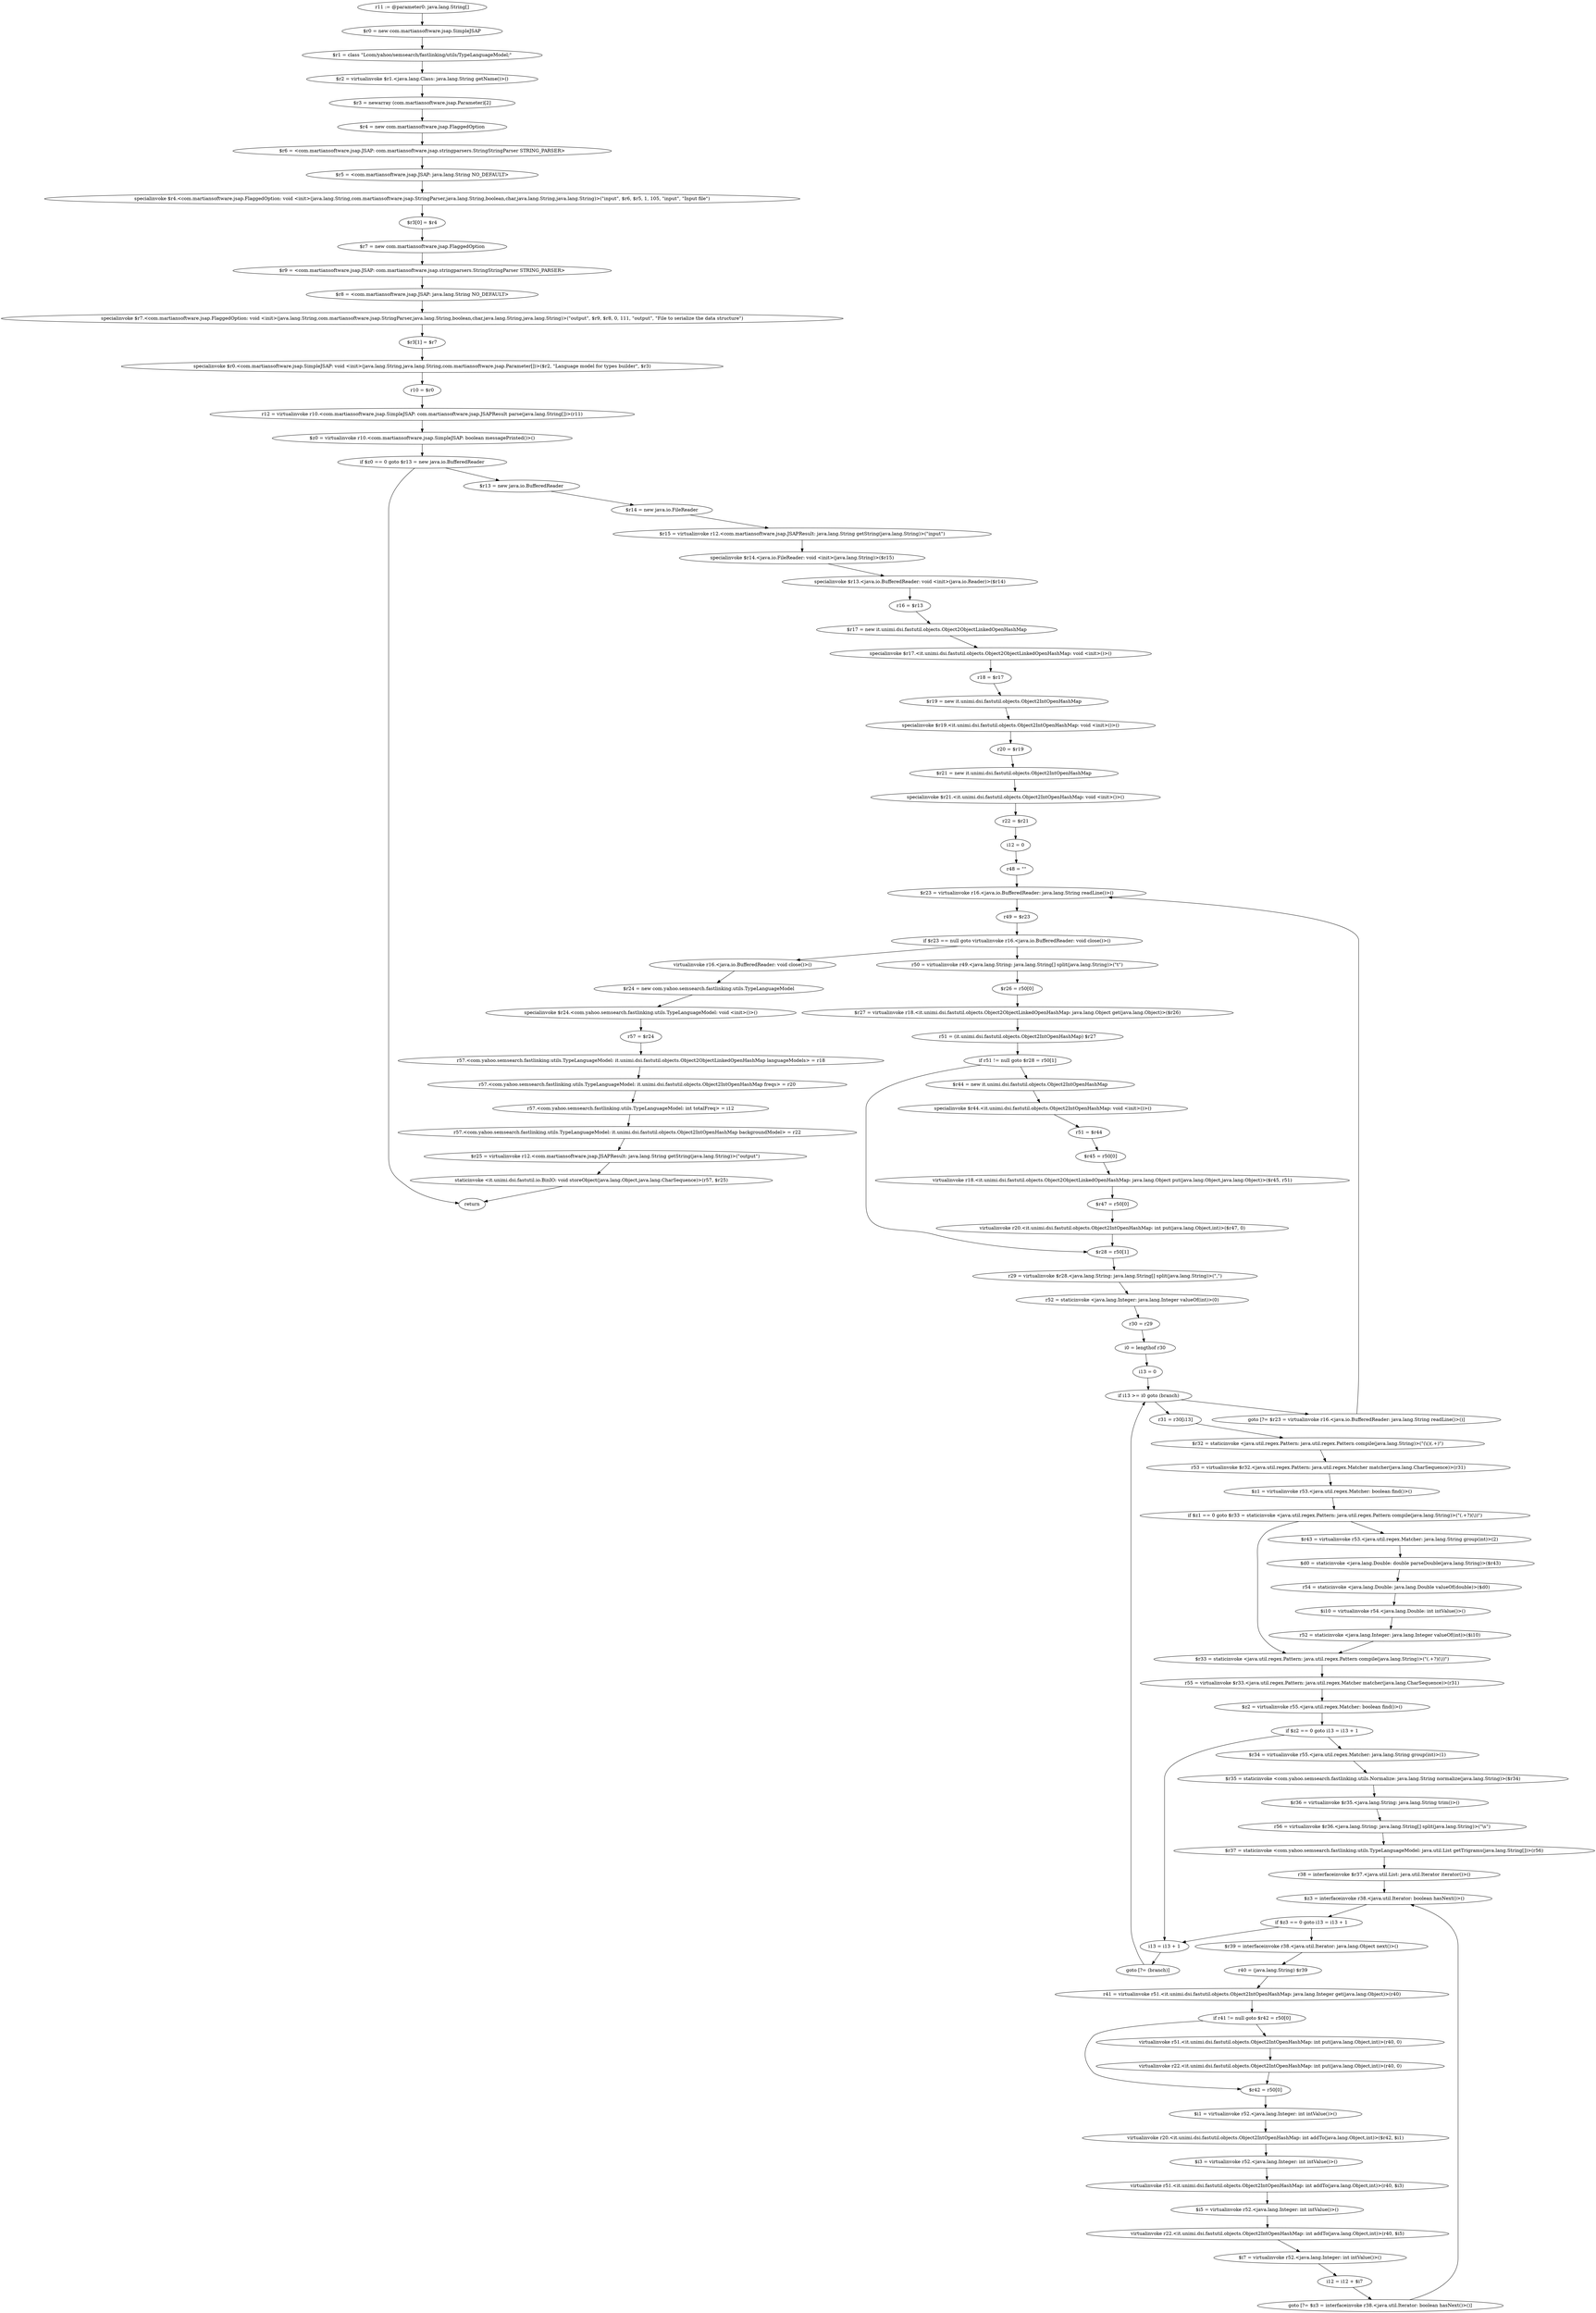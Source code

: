 digraph "unitGraph" {
    "r11 := @parameter0: java.lang.String[]"
    "$r0 = new com.martiansoftware.jsap.SimpleJSAP"
    "$r1 = class \"Lcom/yahoo/semsearch/fastlinking/utils/TypeLanguageModel;\""
    "$r2 = virtualinvoke $r1.<java.lang.Class: java.lang.String getName()>()"
    "$r3 = newarray (com.martiansoftware.jsap.Parameter)[2]"
    "$r4 = new com.martiansoftware.jsap.FlaggedOption"
    "$r6 = <com.martiansoftware.jsap.JSAP: com.martiansoftware.jsap.stringparsers.StringStringParser STRING_PARSER>"
    "$r5 = <com.martiansoftware.jsap.JSAP: java.lang.String NO_DEFAULT>"
    "specialinvoke $r4.<com.martiansoftware.jsap.FlaggedOption: void <init>(java.lang.String,com.martiansoftware.jsap.StringParser,java.lang.String,boolean,char,java.lang.String,java.lang.String)>(\"input\", $r6, $r5, 1, 105, \"input\", \"Input file\")"
    "$r3[0] = $r4"
    "$r7 = new com.martiansoftware.jsap.FlaggedOption"
    "$r9 = <com.martiansoftware.jsap.JSAP: com.martiansoftware.jsap.stringparsers.StringStringParser STRING_PARSER>"
    "$r8 = <com.martiansoftware.jsap.JSAP: java.lang.String NO_DEFAULT>"
    "specialinvoke $r7.<com.martiansoftware.jsap.FlaggedOption: void <init>(java.lang.String,com.martiansoftware.jsap.StringParser,java.lang.String,boolean,char,java.lang.String,java.lang.String)>(\"output\", $r9, $r8, 0, 111, \"output\", \"File to serialize the data structure\")"
    "$r3[1] = $r7"
    "specialinvoke $r0.<com.martiansoftware.jsap.SimpleJSAP: void <init>(java.lang.String,java.lang.String,com.martiansoftware.jsap.Parameter[])>($r2, \"Language model for types builder\", $r3)"
    "r10 = $r0"
    "r12 = virtualinvoke r10.<com.martiansoftware.jsap.SimpleJSAP: com.martiansoftware.jsap.JSAPResult parse(java.lang.String[])>(r11)"
    "$z0 = virtualinvoke r10.<com.martiansoftware.jsap.SimpleJSAP: boolean messagePrinted()>()"
    "if $z0 == 0 goto $r13 = new java.io.BufferedReader"
    "return"
    "$r13 = new java.io.BufferedReader"
    "$r14 = new java.io.FileReader"
    "$r15 = virtualinvoke r12.<com.martiansoftware.jsap.JSAPResult: java.lang.String getString(java.lang.String)>(\"input\")"
    "specialinvoke $r14.<java.io.FileReader: void <init>(java.lang.String)>($r15)"
    "specialinvoke $r13.<java.io.BufferedReader: void <init>(java.io.Reader)>($r14)"
    "r16 = $r13"
    "$r17 = new it.unimi.dsi.fastutil.objects.Object2ObjectLinkedOpenHashMap"
    "specialinvoke $r17.<it.unimi.dsi.fastutil.objects.Object2ObjectLinkedOpenHashMap: void <init>()>()"
    "r18 = $r17"
    "$r19 = new it.unimi.dsi.fastutil.objects.Object2IntOpenHashMap"
    "specialinvoke $r19.<it.unimi.dsi.fastutil.objects.Object2IntOpenHashMap: void <init>()>()"
    "r20 = $r19"
    "$r21 = new it.unimi.dsi.fastutil.objects.Object2IntOpenHashMap"
    "specialinvoke $r21.<it.unimi.dsi.fastutil.objects.Object2IntOpenHashMap: void <init>()>()"
    "r22 = $r21"
    "i12 = 0"
    "r48 = \"\""
    "$r23 = virtualinvoke r16.<java.io.BufferedReader: java.lang.String readLine()>()"
    "r49 = $r23"
    "if $r23 == null goto virtualinvoke r16.<java.io.BufferedReader: void close()>()"
    "r50 = virtualinvoke r49.<java.lang.String: java.lang.String[] split(java.lang.String)>(\"\t\")"
    "$r26 = r50[0]"
    "$r27 = virtualinvoke r18.<it.unimi.dsi.fastutil.objects.Object2ObjectLinkedOpenHashMap: java.lang.Object get(java.lang.Object)>($r26)"
    "r51 = (it.unimi.dsi.fastutil.objects.Object2IntOpenHashMap) $r27"
    "if r51 != null goto $r28 = r50[1]"
    "$r44 = new it.unimi.dsi.fastutil.objects.Object2IntOpenHashMap"
    "specialinvoke $r44.<it.unimi.dsi.fastutil.objects.Object2IntOpenHashMap: void <init>()>()"
    "r51 = $r44"
    "$r45 = r50[0]"
    "virtualinvoke r18.<it.unimi.dsi.fastutil.objects.Object2ObjectLinkedOpenHashMap: java.lang.Object put(java.lang.Object,java.lang.Object)>($r45, r51)"
    "$r47 = r50[0]"
    "virtualinvoke r20.<it.unimi.dsi.fastutil.objects.Object2IntOpenHashMap: int put(java.lang.Object,int)>($r47, 0)"
    "$r28 = r50[1]"
    "r29 = virtualinvoke $r28.<java.lang.String: java.lang.String[] split(java.lang.String)>(\",\")"
    "r52 = staticinvoke <java.lang.Integer: java.lang.Integer valueOf(int)>(0)"
    "r30 = r29"
    "i0 = lengthof r30"
    "i13 = 0"
    "if i13 >= i0 goto (branch)"
    "r31 = r30[i13]"
    "$r32 = staticinvoke <java.util.regex.Pattern: java.util.regex.Pattern compile(java.lang.String)>(\"(\\()(.+)\")"
    "r53 = virtualinvoke $r32.<java.util.regex.Pattern: java.util.regex.Matcher matcher(java.lang.CharSequence)>(r31)"
    "$z1 = virtualinvoke r53.<java.util.regex.Matcher: boolean find()>()"
    "if $z1 == 0 goto $r33 = staticinvoke <java.util.regex.Pattern: java.util.regex.Pattern compile(java.lang.String)>(\"(.+?)(\\))\")"
    "$r43 = virtualinvoke r53.<java.util.regex.Matcher: java.lang.String group(int)>(2)"
    "$d0 = staticinvoke <java.lang.Double: double parseDouble(java.lang.String)>($r43)"
    "r54 = staticinvoke <java.lang.Double: java.lang.Double valueOf(double)>($d0)"
    "$i10 = virtualinvoke r54.<java.lang.Double: int intValue()>()"
    "r52 = staticinvoke <java.lang.Integer: java.lang.Integer valueOf(int)>($i10)"
    "$r33 = staticinvoke <java.util.regex.Pattern: java.util.regex.Pattern compile(java.lang.String)>(\"(.+?)(\\))\")"
    "r55 = virtualinvoke $r33.<java.util.regex.Pattern: java.util.regex.Matcher matcher(java.lang.CharSequence)>(r31)"
    "$z2 = virtualinvoke r55.<java.util.regex.Matcher: boolean find()>()"
    "if $z2 == 0 goto i13 = i13 + 1"
    "$r34 = virtualinvoke r55.<java.util.regex.Matcher: java.lang.String group(int)>(1)"
    "$r35 = staticinvoke <com.yahoo.semsearch.fastlinking.utils.Normalize: java.lang.String normalize(java.lang.String)>($r34)"
    "$r36 = virtualinvoke $r35.<java.lang.String: java.lang.String trim()>()"
    "r56 = virtualinvoke $r36.<java.lang.String: java.lang.String[] split(java.lang.String)>(\"\\s\")"
    "$r37 = staticinvoke <com.yahoo.semsearch.fastlinking.utils.TypeLanguageModel: java.util.List getTrigrams(java.lang.String[])>(r56)"
    "r38 = interfaceinvoke $r37.<java.util.List: java.util.Iterator iterator()>()"
    "$z3 = interfaceinvoke r38.<java.util.Iterator: boolean hasNext()>()"
    "if $z3 == 0 goto i13 = i13 + 1"
    "$r39 = interfaceinvoke r38.<java.util.Iterator: java.lang.Object next()>()"
    "r40 = (java.lang.String) $r39"
    "r41 = virtualinvoke r51.<it.unimi.dsi.fastutil.objects.Object2IntOpenHashMap: java.lang.Integer get(java.lang.Object)>(r40)"
    "if r41 != null goto $r42 = r50[0]"
    "virtualinvoke r51.<it.unimi.dsi.fastutil.objects.Object2IntOpenHashMap: int put(java.lang.Object,int)>(r40, 0)"
    "virtualinvoke r22.<it.unimi.dsi.fastutil.objects.Object2IntOpenHashMap: int put(java.lang.Object,int)>(r40, 0)"
    "$r42 = r50[0]"
    "$i1 = virtualinvoke r52.<java.lang.Integer: int intValue()>()"
    "virtualinvoke r20.<it.unimi.dsi.fastutil.objects.Object2IntOpenHashMap: int addTo(java.lang.Object,int)>($r42, $i1)"
    "$i3 = virtualinvoke r52.<java.lang.Integer: int intValue()>()"
    "virtualinvoke r51.<it.unimi.dsi.fastutil.objects.Object2IntOpenHashMap: int addTo(java.lang.Object,int)>(r40, $i3)"
    "$i5 = virtualinvoke r52.<java.lang.Integer: int intValue()>()"
    "virtualinvoke r22.<it.unimi.dsi.fastutil.objects.Object2IntOpenHashMap: int addTo(java.lang.Object,int)>(r40, $i5)"
    "$i7 = virtualinvoke r52.<java.lang.Integer: int intValue()>()"
    "i12 = i12 + $i7"
    "goto [?= $z3 = interfaceinvoke r38.<java.util.Iterator: boolean hasNext()>()]"
    "i13 = i13 + 1"
    "goto [?= (branch)]"
    "goto [?= $r23 = virtualinvoke r16.<java.io.BufferedReader: java.lang.String readLine()>()]"
    "virtualinvoke r16.<java.io.BufferedReader: void close()>()"
    "$r24 = new com.yahoo.semsearch.fastlinking.utils.TypeLanguageModel"
    "specialinvoke $r24.<com.yahoo.semsearch.fastlinking.utils.TypeLanguageModel: void <init>()>()"
    "r57 = $r24"
    "r57.<com.yahoo.semsearch.fastlinking.utils.TypeLanguageModel: it.unimi.dsi.fastutil.objects.Object2ObjectLinkedOpenHashMap languageModels> = r18"
    "r57.<com.yahoo.semsearch.fastlinking.utils.TypeLanguageModel: it.unimi.dsi.fastutil.objects.Object2IntOpenHashMap freqs> = r20"
    "r57.<com.yahoo.semsearch.fastlinking.utils.TypeLanguageModel: int totalFreq> = i12"
    "r57.<com.yahoo.semsearch.fastlinking.utils.TypeLanguageModel: it.unimi.dsi.fastutil.objects.Object2IntOpenHashMap backgroundModel> = r22"
    "$r25 = virtualinvoke r12.<com.martiansoftware.jsap.JSAPResult: java.lang.String getString(java.lang.String)>(\"output\")"
    "staticinvoke <it.unimi.dsi.fastutil.io.BinIO: void storeObject(java.lang.Object,java.lang.CharSequence)>(r57, $r25)"
    "r11 := @parameter0: java.lang.String[]"->"$r0 = new com.martiansoftware.jsap.SimpleJSAP";
    "$r0 = new com.martiansoftware.jsap.SimpleJSAP"->"$r1 = class \"Lcom/yahoo/semsearch/fastlinking/utils/TypeLanguageModel;\"";
    "$r1 = class \"Lcom/yahoo/semsearch/fastlinking/utils/TypeLanguageModel;\""->"$r2 = virtualinvoke $r1.<java.lang.Class: java.lang.String getName()>()";
    "$r2 = virtualinvoke $r1.<java.lang.Class: java.lang.String getName()>()"->"$r3 = newarray (com.martiansoftware.jsap.Parameter)[2]";
    "$r3 = newarray (com.martiansoftware.jsap.Parameter)[2]"->"$r4 = new com.martiansoftware.jsap.FlaggedOption";
    "$r4 = new com.martiansoftware.jsap.FlaggedOption"->"$r6 = <com.martiansoftware.jsap.JSAP: com.martiansoftware.jsap.stringparsers.StringStringParser STRING_PARSER>";
    "$r6 = <com.martiansoftware.jsap.JSAP: com.martiansoftware.jsap.stringparsers.StringStringParser STRING_PARSER>"->"$r5 = <com.martiansoftware.jsap.JSAP: java.lang.String NO_DEFAULT>";
    "$r5 = <com.martiansoftware.jsap.JSAP: java.lang.String NO_DEFAULT>"->"specialinvoke $r4.<com.martiansoftware.jsap.FlaggedOption: void <init>(java.lang.String,com.martiansoftware.jsap.StringParser,java.lang.String,boolean,char,java.lang.String,java.lang.String)>(\"input\", $r6, $r5, 1, 105, \"input\", \"Input file\")";
    "specialinvoke $r4.<com.martiansoftware.jsap.FlaggedOption: void <init>(java.lang.String,com.martiansoftware.jsap.StringParser,java.lang.String,boolean,char,java.lang.String,java.lang.String)>(\"input\", $r6, $r5, 1, 105, \"input\", \"Input file\")"->"$r3[0] = $r4";
    "$r3[0] = $r4"->"$r7 = new com.martiansoftware.jsap.FlaggedOption";
    "$r7 = new com.martiansoftware.jsap.FlaggedOption"->"$r9 = <com.martiansoftware.jsap.JSAP: com.martiansoftware.jsap.stringparsers.StringStringParser STRING_PARSER>";
    "$r9 = <com.martiansoftware.jsap.JSAP: com.martiansoftware.jsap.stringparsers.StringStringParser STRING_PARSER>"->"$r8 = <com.martiansoftware.jsap.JSAP: java.lang.String NO_DEFAULT>";
    "$r8 = <com.martiansoftware.jsap.JSAP: java.lang.String NO_DEFAULT>"->"specialinvoke $r7.<com.martiansoftware.jsap.FlaggedOption: void <init>(java.lang.String,com.martiansoftware.jsap.StringParser,java.lang.String,boolean,char,java.lang.String,java.lang.String)>(\"output\", $r9, $r8, 0, 111, \"output\", \"File to serialize the data structure\")";
    "specialinvoke $r7.<com.martiansoftware.jsap.FlaggedOption: void <init>(java.lang.String,com.martiansoftware.jsap.StringParser,java.lang.String,boolean,char,java.lang.String,java.lang.String)>(\"output\", $r9, $r8, 0, 111, \"output\", \"File to serialize the data structure\")"->"$r3[1] = $r7";
    "$r3[1] = $r7"->"specialinvoke $r0.<com.martiansoftware.jsap.SimpleJSAP: void <init>(java.lang.String,java.lang.String,com.martiansoftware.jsap.Parameter[])>($r2, \"Language model for types builder\", $r3)";
    "specialinvoke $r0.<com.martiansoftware.jsap.SimpleJSAP: void <init>(java.lang.String,java.lang.String,com.martiansoftware.jsap.Parameter[])>($r2, \"Language model for types builder\", $r3)"->"r10 = $r0";
    "r10 = $r0"->"r12 = virtualinvoke r10.<com.martiansoftware.jsap.SimpleJSAP: com.martiansoftware.jsap.JSAPResult parse(java.lang.String[])>(r11)";
    "r12 = virtualinvoke r10.<com.martiansoftware.jsap.SimpleJSAP: com.martiansoftware.jsap.JSAPResult parse(java.lang.String[])>(r11)"->"$z0 = virtualinvoke r10.<com.martiansoftware.jsap.SimpleJSAP: boolean messagePrinted()>()";
    "$z0 = virtualinvoke r10.<com.martiansoftware.jsap.SimpleJSAP: boolean messagePrinted()>()"->"if $z0 == 0 goto $r13 = new java.io.BufferedReader";
    "if $z0 == 0 goto $r13 = new java.io.BufferedReader"->"return";
    "if $z0 == 0 goto $r13 = new java.io.BufferedReader"->"$r13 = new java.io.BufferedReader";
    "$r13 = new java.io.BufferedReader"->"$r14 = new java.io.FileReader";
    "$r14 = new java.io.FileReader"->"$r15 = virtualinvoke r12.<com.martiansoftware.jsap.JSAPResult: java.lang.String getString(java.lang.String)>(\"input\")";
    "$r15 = virtualinvoke r12.<com.martiansoftware.jsap.JSAPResult: java.lang.String getString(java.lang.String)>(\"input\")"->"specialinvoke $r14.<java.io.FileReader: void <init>(java.lang.String)>($r15)";
    "specialinvoke $r14.<java.io.FileReader: void <init>(java.lang.String)>($r15)"->"specialinvoke $r13.<java.io.BufferedReader: void <init>(java.io.Reader)>($r14)";
    "specialinvoke $r13.<java.io.BufferedReader: void <init>(java.io.Reader)>($r14)"->"r16 = $r13";
    "r16 = $r13"->"$r17 = new it.unimi.dsi.fastutil.objects.Object2ObjectLinkedOpenHashMap";
    "$r17 = new it.unimi.dsi.fastutil.objects.Object2ObjectLinkedOpenHashMap"->"specialinvoke $r17.<it.unimi.dsi.fastutil.objects.Object2ObjectLinkedOpenHashMap: void <init>()>()";
    "specialinvoke $r17.<it.unimi.dsi.fastutil.objects.Object2ObjectLinkedOpenHashMap: void <init>()>()"->"r18 = $r17";
    "r18 = $r17"->"$r19 = new it.unimi.dsi.fastutil.objects.Object2IntOpenHashMap";
    "$r19 = new it.unimi.dsi.fastutil.objects.Object2IntOpenHashMap"->"specialinvoke $r19.<it.unimi.dsi.fastutil.objects.Object2IntOpenHashMap: void <init>()>()";
    "specialinvoke $r19.<it.unimi.dsi.fastutil.objects.Object2IntOpenHashMap: void <init>()>()"->"r20 = $r19";
    "r20 = $r19"->"$r21 = new it.unimi.dsi.fastutil.objects.Object2IntOpenHashMap";
    "$r21 = new it.unimi.dsi.fastutil.objects.Object2IntOpenHashMap"->"specialinvoke $r21.<it.unimi.dsi.fastutil.objects.Object2IntOpenHashMap: void <init>()>()";
    "specialinvoke $r21.<it.unimi.dsi.fastutil.objects.Object2IntOpenHashMap: void <init>()>()"->"r22 = $r21";
    "r22 = $r21"->"i12 = 0";
    "i12 = 0"->"r48 = \"\"";
    "r48 = \"\""->"$r23 = virtualinvoke r16.<java.io.BufferedReader: java.lang.String readLine()>()";
    "$r23 = virtualinvoke r16.<java.io.BufferedReader: java.lang.String readLine()>()"->"r49 = $r23";
    "r49 = $r23"->"if $r23 == null goto virtualinvoke r16.<java.io.BufferedReader: void close()>()";
    "if $r23 == null goto virtualinvoke r16.<java.io.BufferedReader: void close()>()"->"r50 = virtualinvoke r49.<java.lang.String: java.lang.String[] split(java.lang.String)>(\"\t\")";
    "if $r23 == null goto virtualinvoke r16.<java.io.BufferedReader: void close()>()"->"virtualinvoke r16.<java.io.BufferedReader: void close()>()";
    "r50 = virtualinvoke r49.<java.lang.String: java.lang.String[] split(java.lang.String)>(\"\t\")"->"$r26 = r50[0]";
    "$r26 = r50[0]"->"$r27 = virtualinvoke r18.<it.unimi.dsi.fastutil.objects.Object2ObjectLinkedOpenHashMap: java.lang.Object get(java.lang.Object)>($r26)";
    "$r27 = virtualinvoke r18.<it.unimi.dsi.fastutil.objects.Object2ObjectLinkedOpenHashMap: java.lang.Object get(java.lang.Object)>($r26)"->"r51 = (it.unimi.dsi.fastutil.objects.Object2IntOpenHashMap) $r27";
    "r51 = (it.unimi.dsi.fastutil.objects.Object2IntOpenHashMap) $r27"->"if r51 != null goto $r28 = r50[1]";
    "if r51 != null goto $r28 = r50[1]"->"$r44 = new it.unimi.dsi.fastutil.objects.Object2IntOpenHashMap";
    "if r51 != null goto $r28 = r50[1]"->"$r28 = r50[1]";
    "$r44 = new it.unimi.dsi.fastutil.objects.Object2IntOpenHashMap"->"specialinvoke $r44.<it.unimi.dsi.fastutil.objects.Object2IntOpenHashMap: void <init>()>()";
    "specialinvoke $r44.<it.unimi.dsi.fastutil.objects.Object2IntOpenHashMap: void <init>()>()"->"r51 = $r44";
    "r51 = $r44"->"$r45 = r50[0]";
    "$r45 = r50[0]"->"virtualinvoke r18.<it.unimi.dsi.fastutil.objects.Object2ObjectLinkedOpenHashMap: java.lang.Object put(java.lang.Object,java.lang.Object)>($r45, r51)";
    "virtualinvoke r18.<it.unimi.dsi.fastutil.objects.Object2ObjectLinkedOpenHashMap: java.lang.Object put(java.lang.Object,java.lang.Object)>($r45, r51)"->"$r47 = r50[0]";
    "$r47 = r50[0]"->"virtualinvoke r20.<it.unimi.dsi.fastutil.objects.Object2IntOpenHashMap: int put(java.lang.Object,int)>($r47, 0)";
    "virtualinvoke r20.<it.unimi.dsi.fastutil.objects.Object2IntOpenHashMap: int put(java.lang.Object,int)>($r47, 0)"->"$r28 = r50[1]";
    "$r28 = r50[1]"->"r29 = virtualinvoke $r28.<java.lang.String: java.lang.String[] split(java.lang.String)>(\",\")";
    "r29 = virtualinvoke $r28.<java.lang.String: java.lang.String[] split(java.lang.String)>(\",\")"->"r52 = staticinvoke <java.lang.Integer: java.lang.Integer valueOf(int)>(0)";
    "r52 = staticinvoke <java.lang.Integer: java.lang.Integer valueOf(int)>(0)"->"r30 = r29";
    "r30 = r29"->"i0 = lengthof r30";
    "i0 = lengthof r30"->"i13 = 0";
    "i13 = 0"->"if i13 >= i0 goto (branch)";
    "if i13 >= i0 goto (branch)"->"r31 = r30[i13]";
    "if i13 >= i0 goto (branch)"->"goto [?= $r23 = virtualinvoke r16.<java.io.BufferedReader: java.lang.String readLine()>()]";
    "r31 = r30[i13]"->"$r32 = staticinvoke <java.util.regex.Pattern: java.util.regex.Pattern compile(java.lang.String)>(\"(\\()(.+)\")";
    "$r32 = staticinvoke <java.util.regex.Pattern: java.util.regex.Pattern compile(java.lang.String)>(\"(\\()(.+)\")"->"r53 = virtualinvoke $r32.<java.util.regex.Pattern: java.util.regex.Matcher matcher(java.lang.CharSequence)>(r31)";
    "r53 = virtualinvoke $r32.<java.util.regex.Pattern: java.util.regex.Matcher matcher(java.lang.CharSequence)>(r31)"->"$z1 = virtualinvoke r53.<java.util.regex.Matcher: boolean find()>()";
    "$z1 = virtualinvoke r53.<java.util.regex.Matcher: boolean find()>()"->"if $z1 == 0 goto $r33 = staticinvoke <java.util.regex.Pattern: java.util.regex.Pattern compile(java.lang.String)>(\"(.+?)(\\))\")";
    "if $z1 == 0 goto $r33 = staticinvoke <java.util.regex.Pattern: java.util.regex.Pattern compile(java.lang.String)>(\"(.+?)(\\))\")"->"$r43 = virtualinvoke r53.<java.util.regex.Matcher: java.lang.String group(int)>(2)";
    "if $z1 == 0 goto $r33 = staticinvoke <java.util.regex.Pattern: java.util.regex.Pattern compile(java.lang.String)>(\"(.+?)(\\))\")"->"$r33 = staticinvoke <java.util.regex.Pattern: java.util.regex.Pattern compile(java.lang.String)>(\"(.+?)(\\))\")";
    "$r43 = virtualinvoke r53.<java.util.regex.Matcher: java.lang.String group(int)>(2)"->"$d0 = staticinvoke <java.lang.Double: double parseDouble(java.lang.String)>($r43)";
    "$d0 = staticinvoke <java.lang.Double: double parseDouble(java.lang.String)>($r43)"->"r54 = staticinvoke <java.lang.Double: java.lang.Double valueOf(double)>($d0)";
    "r54 = staticinvoke <java.lang.Double: java.lang.Double valueOf(double)>($d0)"->"$i10 = virtualinvoke r54.<java.lang.Double: int intValue()>()";
    "$i10 = virtualinvoke r54.<java.lang.Double: int intValue()>()"->"r52 = staticinvoke <java.lang.Integer: java.lang.Integer valueOf(int)>($i10)";
    "r52 = staticinvoke <java.lang.Integer: java.lang.Integer valueOf(int)>($i10)"->"$r33 = staticinvoke <java.util.regex.Pattern: java.util.regex.Pattern compile(java.lang.String)>(\"(.+?)(\\))\")";
    "$r33 = staticinvoke <java.util.regex.Pattern: java.util.regex.Pattern compile(java.lang.String)>(\"(.+?)(\\))\")"->"r55 = virtualinvoke $r33.<java.util.regex.Pattern: java.util.regex.Matcher matcher(java.lang.CharSequence)>(r31)";
    "r55 = virtualinvoke $r33.<java.util.regex.Pattern: java.util.regex.Matcher matcher(java.lang.CharSequence)>(r31)"->"$z2 = virtualinvoke r55.<java.util.regex.Matcher: boolean find()>()";
    "$z2 = virtualinvoke r55.<java.util.regex.Matcher: boolean find()>()"->"if $z2 == 0 goto i13 = i13 + 1";
    "if $z2 == 0 goto i13 = i13 + 1"->"$r34 = virtualinvoke r55.<java.util.regex.Matcher: java.lang.String group(int)>(1)";
    "if $z2 == 0 goto i13 = i13 + 1"->"i13 = i13 + 1";
    "$r34 = virtualinvoke r55.<java.util.regex.Matcher: java.lang.String group(int)>(1)"->"$r35 = staticinvoke <com.yahoo.semsearch.fastlinking.utils.Normalize: java.lang.String normalize(java.lang.String)>($r34)";
    "$r35 = staticinvoke <com.yahoo.semsearch.fastlinking.utils.Normalize: java.lang.String normalize(java.lang.String)>($r34)"->"$r36 = virtualinvoke $r35.<java.lang.String: java.lang.String trim()>()";
    "$r36 = virtualinvoke $r35.<java.lang.String: java.lang.String trim()>()"->"r56 = virtualinvoke $r36.<java.lang.String: java.lang.String[] split(java.lang.String)>(\"\\s\")";
    "r56 = virtualinvoke $r36.<java.lang.String: java.lang.String[] split(java.lang.String)>(\"\\s\")"->"$r37 = staticinvoke <com.yahoo.semsearch.fastlinking.utils.TypeLanguageModel: java.util.List getTrigrams(java.lang.String[])>(r56)";
    "$r37 = staticinvoke <com.yahoo.semsearch.fastlinking.utils.TypeLanguageModel: java.util.List getTrigrams(java.lang.String[])>(r56)"->"r38 = interfaceinvoke $r37.<java.util.List: java.util.Iterator iterator()>()";
    "r38 = interfaceinvoke $r37.<java.util.List: java.util.Iterator iterator()>()"->"$z3 = interfaceinvoke r38.<java.util.Iterator: boolean hasNext()>()";
    "$z3 = interfaceinvoke r38.<java.util.Iterator: boolean hasNext()>()"->"if $z3 == 0 goto i13 = i13 + 1";
    "if $z3 == 0 goto i13 = i13 + 1"->"$r39 = interfaceinvoke r38.<java.util.Iterator: java.lang.Object next()>()";
    "if $z3 == 0 goto i13 = i13 + 1"->"i13 = i13 + 1";
    "$r39 = interfaceinvoke r38.<java.util.Iterator: java.lang.Object next()>()"->"r40 = (java.lang.String) $r39";
    "r40 = (java.lang.String) $r39"->"r41 = virtualinvoke r51.<it.unimi.dsi.fastutil.objects.Object2IntOpenHashMap: java.lang.Integer get(java.lang.Object)>(r40)";
    "r41 = virtualinvoke r51.<it.unimi.dsi.fastutil.objects.Object2IntOpenHashMap: java.lang.Integer get(java.lang.Object)>(r40)"->"if r41 != null goto $r42 = r50[0]";
    "if r41 != null goto $r42 = r50[0]"->"virtualinvoke r51.<it.unimi.dsi.fastutil.objects.Object2IntOpenHashMap: int put(java.lang.Object,int)>(r40, 0)";
    "if r41 != null goto $r42 = r50[0]"->"$r42 = r50[0]";
    "virtualinvoke r51.<it.unimi.dsi.fastutil.objects.Object2IntOpenHashMap: int put(java.lang.Object,int)>(r40, 0)"->"virtualinvoke r22.<it.unimi.dsi.fastutil.objects.Object2IntOpenHashMap: int put(java.lang.Object,int)>(r40, 0)";
    "virtualinvoke r22.<it.unimi.dsi.fastutil.objects.Object2IntOpenHashMap: int put(java.lang.Object,int)>(r40, 0)"->"$r42 = r50[0]";
    "$r42 = r50[0]"->"$i1 = virtualinvoke r52.<java.lang.Integer: int intValue()>()";
    "$i1 = virtualinvoke r52.<java.lang.Integer: int intValue()>()"->"virtualinvoke r20.<it.unimi.dsi.fastutil.objects.Object2IntOpenHashMap: int addTo(java.lang.Object,int)>($r42, $i1)";
    "virtualinvoke r20.<it.unimi.dsi.fastutil.objects.Object2IntOpenHashMap: int addTo(java.lang.Object,int)>($r42, $i1)"->"$i3 = virtualinvoke r52.<java.lang.Integer: int intValue()>()";
    "$i3 = virtualinvoke r52.<java.lang.Integer: int intValue()>()"->"virtualinvoke r51.<it.unimi.dsi.fastutil.objects.Object2IntOpenHashMap: int addTo(java.lang.Object,int)>(r40, $i3)";
    "virtualinvoke r51.<it.unimi.dsi.fastutil.objects.Object2IntOpenHashMap: int addTo(java.lang.Object,int)>(r40, $i3)"->"$i5 = virtualinvoke r52.<java.lang.Integer: int intValue()>()";
    "$i5 = virtualinvoke r52.<java.lang.Integer: int intValue()>()"->"virtualinvoke r22.<it.unimi.dsi.fastutil.objects.Object2IntOpenHashMap: int addTo(java.lang.Object,int)>(r40, $i5)";
    "virtualinvoke r22.<it.unimi.dsi.fastutil.objects.Object2IntOpenHashMap: int addTo(java.lang.Object,int)>(r40, $i5)"->"$i7 = virtualinvoke r52.<java.lang.Integer: int intValue()>()";
    "$i7 = virtualinvoke r52.<java.lang.Integer: int intValue()>()"->"i12 = i12 + $i7";
    "i12 = i12 + $i7"->"goto [?= $z3 = interfaceinvoke r38.<java.util.Iterator: boolean hasNext()>()]";
    "goto [?= $z3 = interfaceinvoke r38.<java.util.Iterator: boolean hasNext()>()]"->"$z3 = interfaceinvoke r38.<java.util.Iterator: boolean hasNext()>()";
    "i13 = i13 + 1"->"goto [?= (branch)]";
    "goto [?= (branch)]"->"if i13 >= i0 goto (branch)";
    "goto [?= $r23 = virtualinvoke r16.<java.io.BufferedReader: java.lang.String readLine()>()]"->"$r23 = virtualinvoke r16.<java.io.BufferedReader: java.lang.String readLine()>()";
    "virtualinvoke r16.<java.io.BufferedReader: void close()>()"->"$r24 = new com.yahoo.semsearch.fastlinking.utils.TypeLanguageModel";
    "$r24 = new com.yahoo.semsearch.fastlinking.utils.TypeLanguageModel"->"specialinvoke $r24.<com.yahoo.semsearch.fastlinking.utils.TypeLanguageModel: void <init>()>()";
    "specialinvoke $r24.<com.yahoo.semsearch.fastlinking.utils.TypeLanguageModel: void <init>()>()"->"r57 = $r24";
    "r57 = $r24"->"r57.<com.yahoo.semsearch.fastlinking.utils.TypeLanguageModel: it.unimi.dsi.fastutil.objects.Object2ObjectLinkedOpenHashMap languageModels> = r18";
    "r57.<com.yahoo.semsearch.fastlinking.utils.TypeLanguageModel: it.unimi.dsi.fastutil.objects.Object2ObjectLinkedOpenHashMap languageModels> = r18"->"r57.<com.yahoo.semsearch.fastlinking.utils.TypeLanguageModel: it.unimi.dsi.fastutil.objects.Object2IntOpenHashMap freqs> = r20";
    "r57.<com.yahoo.semsearch.fastlinking.utils.TypeLanguageModel: it.unimi.dsi.fastutil.objects.Object2IntOpenHashMap freqs> = r20"->"r57.<com.yahoo.semsearch.fastlinking.utils.TypeLanguageModel: int totalFreq> = i12";
    "r57.<com.yahoo.semsearch.fastlinking.utils.TypeLanguageModel: int totalFreq> = i12"->"r57.<com.yahoo.semsearch.fastlinking.utils.TypeLanguageModel: it.unimi.dsi.fastutil.objects.Object2IntOpenHashMap backgroundModel> = r22";
    "r57.<com.yahoo.semsearch.fastlinking.utils.TypeLanguageModel: it.unimi.dsi.fastutil.objects.Object2IntOpenHashMap backgroundModel> = r22"->"$r25 = virtualinvoke r12.<com.martiansoftware.jsap.JSAPResult: java.lang.String getString(java.lang.String)>(\"output\")";
    "$r25 = virtualinvoke r12.<com.martiansoftware.jsap.JSAPResult: java.lang.String getString(java.lang.String)>(\"output\")"->"staticinvoke <it.unimi.dsi.fastutil.io.BinIO: void storeObject(java.lang.Object,java.lang.CharSequence)>(r57, $r25)";
    "staticinvoke <it.unimi.dsi.fastutil.io.BinIO: void storeObject(java.lang.Object,java.lang.CharSequence)>(r57, $r25)"->"return";
}

